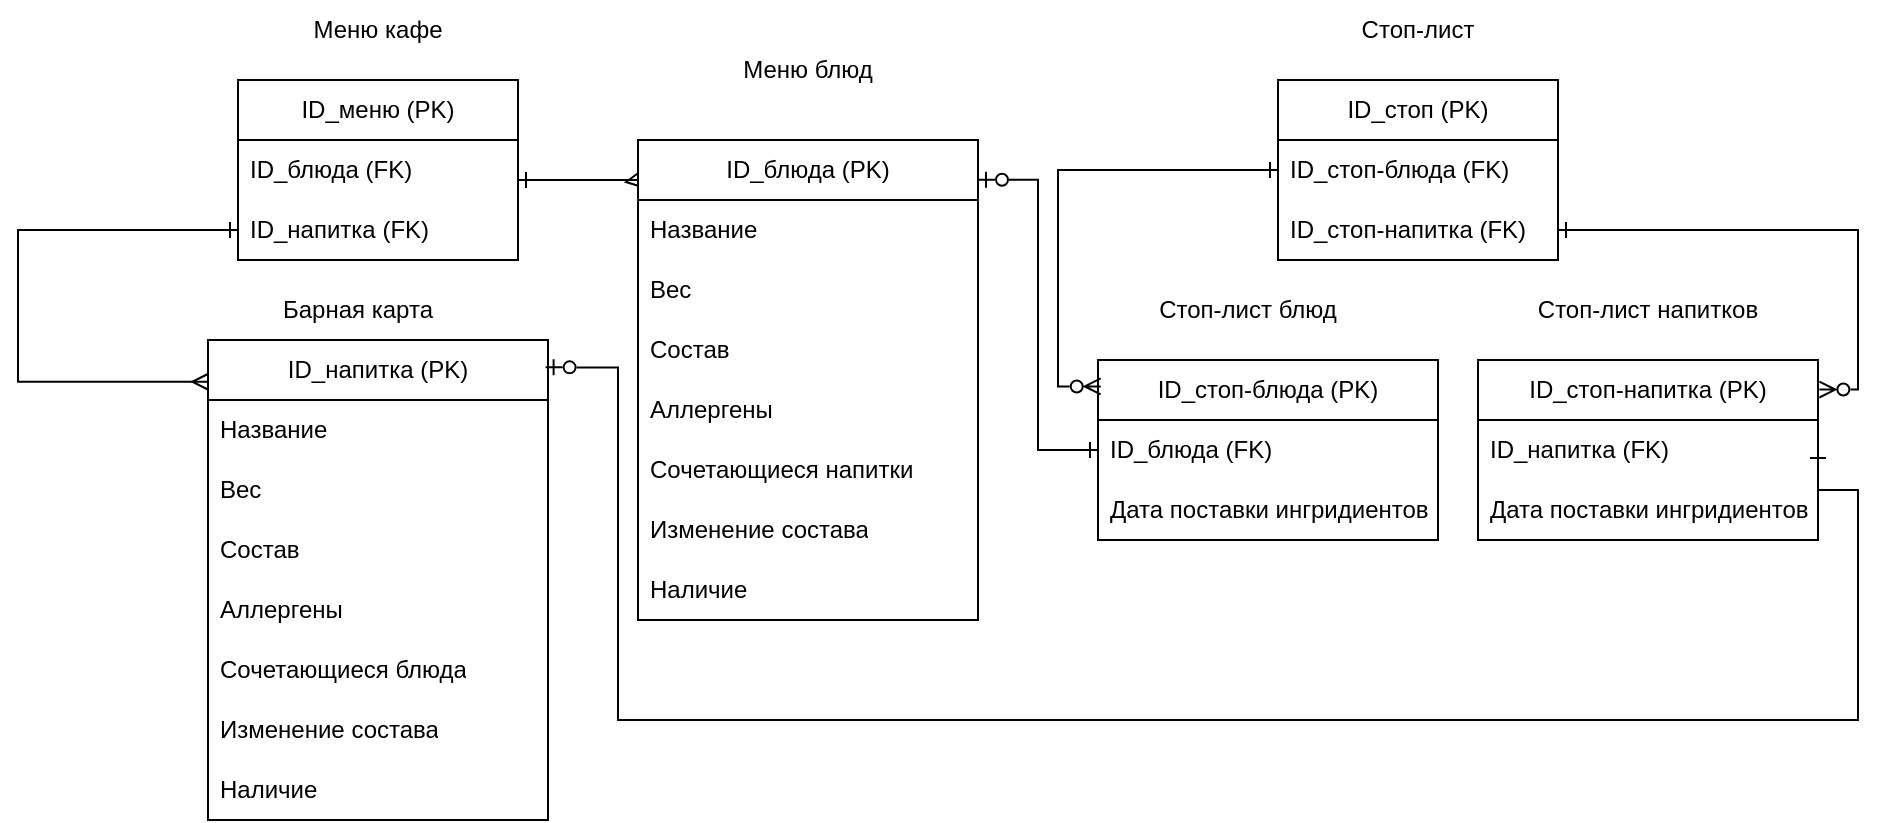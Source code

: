 <mxfile version="21.3.2" type="github">
  <diagram name="Page-1" id="6133507b-19e7-1e82-6fc7-422aa6c4b21f">
    <mxGraphModel dx="830" dy="611" grid="1" gridSize="10" guides="1" tooltips="1" connect="1" arrows="1" fold="1" page="1" pageScale="1" pageWidth="1100" pageHeight="850" background="none" math="0" shadow="0">
      <root>
        <mxCell id="0" />
        <mxCell id="1" parent="0" />
        <mxCell id="85f_LGr3npq47rQaXu33-25" value="" style="edgeStyle=orthogonalEdgeStyle;rounded=0;orthogonalLoop=1;jettySize=auto;html=1;endArrow=ERmany;endFill=0;entryX=0.011;entryY=0.082;entryDx=0;entryDy=0;entryPerimeter=0;startArrow=ERone;startFill=0;" edge="1" parent="1" source="85f_LGr3npq47rQaXu33-13" target="85f_LGr3npq47rQaXu33-17">
          <mxGeometry relative="1" as="geometry">
            <mxPoint x="340" y="330" as="targetPoint" />
            <Array as="points">
              <mxPoint x="370" y="130" />
              <mxPoint x="370" y="130" />
            </Array>
          </mxGeometry>
        </mxCell>
        <mxCell id="85f_LGr3npq47rQaXu33-13" value="ID_меню (PK)" style="swimlane;fontStyle=0;childLayout=stackLayout;horizontal=1;startSize=30;horizontalStack=0;resizeParent=1;resizeParentMax=0;resizeLast=0;collapsible=1;marginBottom=0;whiteSpace=wrap;html=1;" vertex="1" parent="1">
          <mxGeometry x="170" y="80" width="140" height="90" as="geometry" />
        </mxCell>
        <mxCell id="85f_LGr3npq47rQaXu33-14" value="ID_блюда (FK)" style="text;strokeColor=none;fillColor=none;align=left;verticalAlign=middle;spacingLeft=4;spacingRight=4;overflow=hidden;points=[[0,0.5],[1,0.5]];portConstraint=eastwest;rotatable=0;whiteSpace=wrap;html=1;" vertex="1" parent="85f_LGr3npq47rQaXu33-13">
          <mxGeometry y="30" width="140" height="30" as="geometry" />
        </mxCell>
        <mxCell id="85f_LGr3npq47rQaXu33-15" value="ID_напитка (FK)" style="text;strokeColor=none;fillColor=none;align=left;verticalAlign=middle;spacingLeft=4;spacingRight=4;overflow=hidden;points=[[0,0.5],[1,0.5]];portConstraint=eastwest;rotatable=0;whiteSpace=wrap;html=1;" vertex="1" parent="85f_LGr3npq47rQaXu33-13">
          <mxGeometry y="60" width="140" height="30" as="geometry" />
        </mxCell>
        <mxCell id="85f_LGr3npq47rQaXu33-17" value="ID_блюда (PK)" style="swimlane;fontStyle=0;childLayout=stackLayout;horizontal=1;startSize=30;horizontalStack=0;resizeParent=1;resizeParentMax=0;resizeLast=0;collapsible=1;marginBottom=0;whiteSpace=wrap;html=1;" vertex="1" parent="1">
          <mxGeometry x="370" y="110" width="170" height="240" as="geometry" />
        </mxCell>
        <mxCell id="85f_LGr3npq47rQaXu33-18" value="Название" style="text;strokeColor=none;fillColor=none;align=left;verticalAlign=middle;spacingLeft=4;spacingRight=4;overflow=hidden;points=[[0,0.5],[1,0.5]];portConstraint=eastwest;rotatable=0;whiteSpace=wrap;html=1;" vertex="1" parent="85f_LGr3npq47rQaXu33-17">
          <mxGeometry y="30" width="170" height="30" as="geometry" />
        </mxCell>
        <mxCell id="85f_LGr3npq47rQaXu33-19" value="Вес" style="text;strokeColor=none;fillColor=none;align=left;verticalAlign=middle;spacingLeft=4;spacingRight=4;overflow=hidden;points=[[0,0.5],[1,0.5]];portConstraint=eastwest;rotatable=0;whiteSpace=wrap;html=1;" vertex="1" parent="85f_LGr3npq47rQaXu33-17">
          <mxGeometry y="60" width="170" height="30" as="geometry" />
        </mxCell>
        <mxCell id="85f_LGr3npq47rQaXu33-20" value="Состав" style="text;strokeColor=none;fillColor=none;align=left;verticalAlign=middle;spacingLeft=4;spacingRight=4;overflow=hidden;points=[[0,0.5],[1,0.5]];portConstraint=eastwest;rotatable=0;whiteSpace=wrap;html=1;" vertex="1" parent="85f_LGr3npq47rQaXu33-17">
          <mxGeometry y="90" width="170" height="30" as="geometry" />
        </mxCell>
        <mxCell id="85f_LGr3npq47rQaXu33-50" value="Аллергены" style="text;strokeColor=none;fillColor=none;align=left;verticalAlign=middle;spacingLeft=4;spacingRight=4;overflow=hidden;points=[[0,0.5],[1,0.5]];portConstraint=eastwest;rotatable=0;whiteSpace=wrap;html=1;" vertex="1" parent="85f_LGr3npq47rQaXu33-17">
          <mxGeometry y="120" width="170" height="30" as="geometry" />
        </mxCell>
        <mxCell id="85f_LGr3npq47rQaXu33-51" value="Сочетающиеся напитки" style="text;strokeColor=none;fillColor=none;align=left;verticalAlign=middle;spacingLeft=4;spacingRight=4;overflow=hidden;points=[[0,0.5],[1,0.5]];portConstraint=eastwest;rotatable=0;whiteSpace=wrap;html=1;" vertex="1" parent="85f_LGr3npq47rQaXu33-17">
          <mxGeometry y="150" width="170" height="30" as="geometry" />
        </mxCell>
        <mxCell id="85f_LGr3npq47rQaXu33-52" value="Изменение состава" style="text;strokeColor=none;fillColor=none;align=left;verticalAlign=middle;spacingLeft=4;spacingRight=4;overflow=hidden;points=[[0,0.5],[1,0.5]];portConstraint=eastwest;rotatable=0;whiteSpace=wrap;html=1;" vertex="1" parent="85f_LGr3npq47rQaXu33-17">
          <mxGeometry y="180" width="170" height="30" as="geometry" />
        </mxCell>
        <mxCell id="85f_LGr3npq47rQaXu33-53" value="Наличие" style="text;strokeColor=none;fillColor=none;align=left;verticalAlign=middle;spacingLeft=4;spacingRight=4;overflow=hidden;points=[[0,0.5],[1,0.5]];portConstraint=eastwest;rotatable=0;whiteSpace=wrap;html=1;" vertex="1" parent="85f_LGr3npq47rQaXu33-17">
          <mxGeometry y="210" width="170" height="30" as="geometry" />
        </mxCell>
        <mxCell id="85f_LGr3npq47rQaXu33-38" value="ID_стоп-блюда (PK)" style="swimlane;fontStyle=0;childLayout=stackLayout;horizontal=1;startSize=30;horizontalStack=0;resizeParent=1;resizeParentMax=0;resizeLast=0;collapsible=1;marginBottom=0;whiteSpace=wrap;html=1;" vertex="1" parent="1">
          <mxGeometry x="600" y="220" width="170" height="90" as="geometry" />
        </mxCell>
        <mxCell id="85f_LGr3npq47rQaXu33-39" value="ID_блюда (FK)" style="text;strokeColor=none;fillColor=none;align=left;verticalAlign=middle;spacingLeft=4;spacingRight=4;overflow=hidden;points=[[0,0.5],[1,0.5]];portConstraint=eastwest;rotatable=0;whiteSpace=wrap;html=1;" vertex="1" parent="85f_LGr3npq47rQaXu33-38">
          <mxGeometry y="30" width="170" height="30" as="geometry" />
        </mxCell>
        <mxCell id="85f_LGr3npq47rQaXu33-40" value="Дата поставки ингридиентов" style="text;strokeColor=none;fillColor=none;align=left;verticalAlign=middle;spacingLeft=4;spacingRight=4;overflow=hidden;points=[[0,0.5],[1,0.5]];portConstraint=eastwest;rotatable=0;whiteSpace=wrap;html=1;" vertex="1" parent="85f_LGr3npq47rQaXu33-38">
          <mxGeometry y="60" width="170" height="30" as="geometry" />
        </mxCell>
        <mxCell id="85f_LGr3npq47rQaXu33-46" value="" style="edgeStyle=orthogonalEdgeStyle;rounded=0;orthogonalLoop=1;jettySize=auto;html=1;endArrow=ERmany;endFill=0;entryX=0.001;entryY=0.087;entryDx=0;entryDy=0;entryPerimeter=0;exitX=0;exitY=0.5;exitDx=0;exitDy=0;startArrow=ERone;startFill=0;" edge="1" parent="1" source="85f_LGr3npq47rQaXu33-15" target="85f_LGr3npq47rQaXu33-55">
          <mxGeometry relative="1" as="geometry">
            <mxPoint x="90" y="140" as="sourcePoint" />
            <mxPoint x="180.56" y="272.36" as="targetPoint" />
            <Array as="points">
              <mxPoint x="60" y="155" />
              <mxPoint x="60" y="231" />
            </Array>
          </mxGeometry>
        </mxCell>
        <mxCell id="85f_LGr3npq47rQaXu33-47" value="Меню кафе" style="text;html=1;strokeColor=none;fillColor=none;align=center;verticalAlign=middle;whiteSpace=wrap;rounded=0;" vertex="1" parent="1">
          <mxGeometry x="200" y="40" width="80" height="30" as="geometry" />
        </mxCell>
        <mxCell id="85f_LGr3npq47rQaXu33-48" value="Барная карта" style="text;html=1;strokeColor=none;fillColor=none;align=center;verticalAlign=middle;whiteSpace=wrap;rounded=0;" vertex="1" parent="1">
          <mxGeometry x="190" y="180" width="80" height="30" as="geometry" />
        </mxCell>
        <mxCell id="85f_LGr3npq47rQaXu33-49" value="Меню блюд" style="text;html=1;strokeColor=none;fillColor=none;align=center;verticalAlign=middle;whiteSpace=wrap;rounded=0;" vertex="1" parent="1">
          <mxGeometry x="410" y="60" width="90" height="30" as="geometry" />
        </mxCell>
        <mxCell id="85f_LGr3npq47rQaXu33-55" value="ID_напитка (PK)" style="swimlane;fontStyle=0;childLayout=stackLayout;horizontal=1;startSize=30;horizontalStack=0;resizeParent=1;resizeParentMax=0;resizeLast=0;collapsible=1;marginBottom=0;whiteSpace=wrap;html=1;" vertex="1" parent="1">
          <mxGeometry x="155" y="210" width="170" height="240" as="geometry" />
        </mxCell>
        <mxCell id="85f_LGr3npq47rQaXu33-56" value="Название" style="text;strokeColor=none;fillColor=none;align=left;verticalAlign=middle;spacingLeft=4;spacingRight=4;overflow=hidden;points=[[0,0.5],[1,0.5]];portConstraint=eastwest;rotatable=0;whiteSpace=wrap;html=1;" vertex="1" parent="85f_LGr3npq47rQaXu33-55">
          <mxGeometry y="30" width="170" height="30" as="geometry" />
        </mxCell>
        <mxCell id="85f_LGr3npq47rQaXu33-57" value="Вес" style="text;strokeColor=none;fillColor=none;align=left;verticalAlign=middle;spacingLeft=4;spacingRight=4;overflow=hidden;points=[[0,0.5],[1,0.5]];portConstraint=eastwest;rotatable=0;whiteSpace=wrap;html=1;" vertex="1" parent="85f_LGr3npq47rQaXu33-55">
          <mxGeometry y="60" width="170" height="30" as="geometry" />
        </mxCell>
        <mxCell id="85f_LGr3npq47rQaXu33-58" value="Состав" style="text;strokeColor=none;fillColor=none;align=left;verticalAlign=middle;spacingLeft=4;spacingRight=4;overflow=hidden;points=[[0,0.5],[1,0.5]];portConstraint=eastwest;rotatable=0;whiteSpace=wrap;html=1;" vertex="1" parent="85f_LGr3npq47rQaXu33-55">
          <mxGeometry y="90" width="170" height="30" as="geometry" />
        </mxCell>
        <mxCell id="85f_LGr3npq47rQaXu33-59" value="Аллергены" style="text;strokeColor=none;fillColor=none;align=left;verticalAlign=middle;spacingLeft=4;spacingRight=4;overflow=hidden;points=[[0,0.5],[1,0.5]];portConstraint=eastwest;rotatable=0;whiteSpace=wrap;html=1;" vertex="1" parent="85f_LGr3npq47rQaXu33-55">
          <mxGeometry y="120" width="170" height="30" as="geometry" />
        </mxCell>
        <mxCell id="85f_LGr3npq47rQaXu33-60" value="Сочетающиеся блюда" style="text;strokeColor=none;fillColor=none;align=left;verticalAlign=middle;spacingLeft=4;spacingRight=4;overflow=hidden;points=[[0,0.5],[1,0.5]];portConstraint=eastwest;rotatable=0;whiteSpace=wrap;html=1;" vertex="1" parent="85f_LGr3npq47rQaXu33-55">
          <mxGeometry y="150" width="170" height="30" as="geometry" />
        </mxCell>
        <mxCell id="85f_LGr3npq47rQaXu33-61" value="Изменение состава" style="text;strokeColor=none;fillColor=none;align=left;verticalAlign=middle;spacingLeft=4;spacingRight=4;overflow=hidden;points=[[0,0.5],[1,0.5]];portConstraint=eastwest;rotatable=0;whiteSpace=wrap;html=1;" vertex="1" parent="85f_LGr3npq47rQaXu33-55">
          <mxGeometry y="180" width="170" height="30" as="geometry" />
        </mxCell>
        <mxCell id="85f_LGr3npq47rQaXu33-62" value="Наличие" style="text;strokeColor=none;fillColor=none;align=left;verticalAlign=middle;spacingLeft=4;spacingRight=4;overflow=hidden;points=[[0,0.5],[1,0.5]];portConstraint=eastwest;rotatable=0;whiteSpace=wrap;html=1;" vertex="1" parent="85f_LGr3npq47rQaXu33-55">
          <mxGeometry y="210" width="170" height="30" as="geometry" />
        </mxCell>
        <mxCell id="85f_LGr3npq47rQaXu33-63" value="ID_стоп (PK)" style="swimlane;fontStyle=0;childLayout=stackLayout;horizontal=1;startSize=30;horizontalStack=0;resizeParent=1;resizeParentMax=0;resizeLast=0;collapsible=1;marginBottom=0;whiteSpace=wrap;html=1;" vertex="1" parent="1">
          <mxGeometry x="690" y="80" width="140" height="90" as="geometry" />
        </mxCell>
        <mxCell id="85f_LGr3npq47rQaXu33-64" value="ID_стоп-блюда (FK)" style="text;strokeColor=none;fillColor=none;align=left;verticalAlign=middle;spacingLeft=4;spacingRight=4;overflow=hidden;points=[[0,0.5],[1,0.5]];portConstraint=eastwest;rotatable=0;whiteSpace=wrap;html=1;" vertex="1" parent="85f_LGr3npq47rQaXu33-63">
          <mxGeometry y="30" width="140" height="30" as="geometry" />
        </mxCell>
        <mxCell id="85f_LGr3npq47rQaXu33-65" value="ID_стоп-напитка (FK)" style="text;strokeColor=none;fillColor=none;align=left;verticalAlign=middle;spacingLeft=4;spacingRight=4;overflow=hidden;points=[[0,0.5],[1,0.5]];portConstraint=eastwest;rotatable=0;whiteSpace=wrap;html=1;" vertex="1" parent="85f_LGr3npq47rQaXu33-63">
          <mxGeometry y="60" width="140" height="30" as="geometry" />
        </mxCell>
        <mxCell id="85f_LGr3npq47rQaXu33-66" value="Стоп-лист" style="text;html=1;strokeColor=none;fillColor=none;align=center;verticalAlign=middle;whiteSpace=wrap;rounded=0;" vertex="1" parent="1">
          <mxGeometry x="730" y="40" width="60" height="30" as="geometry" />
        </mxCell>
        <mxCell id="85f_LGr3npq47rQaXu33-67" value="Стоп-лист блюд" style="text;html=1;strokeColor=none;fillColor=none;align=center;verticalAlign=middle;whiteSpace=wrap;rounded=0;" vertex="1" parent="1">
          <mxGeometry x="620" y="180" width="110" height="30" as="geometry" />
        </mxCell>
        <mxCell id="85f_LGr3npq47rQaXu33-69" style="edgeStyle=orthogonalEdgeStyle;rounded=0;orthogonalLoop=1;jettySize=auto;html=1;entryX=0.008;entryY=0.147;entryDx=0;entryDy=0;entryPerimeter=0;endArrow=ERzeroToMany;endFill=0;startArrow=ERone;startFill=0;" edge="1" parent="1" source="85f_LGr3npq47rQaXu33-64" target="85f_LGr3npq47rQaXu33-38">
          <mxGeometry relative="1" as="geometry">
            <Array as="points">
              <mxPoint x="580" y="125" />
              <mxPoint x="580" y="233" />
            </Array>
          </mxGeometry>
        </mxCell>
        <mxCell id="85f_LGr3npq47rQaXu33-70" value="ID_стоп-напитка (PK)" style="swimlane;fontStyle=0;childLayout=stackLayout;horizontal=1;startSize=30;horizontalStack=0;resizeParent=1;resizeParentMax=0;resizeLast=0;collapsible=1;marginBottom=0;whiteSpace=wrap;html=1;" vertex="1" parent="1">
          <mxGeometry x="790" y="220" width="170" height="90" as="geometry" />
        </mxCell>
        <mxCell id="85f_LGr3npq47rQaXu33-71" value="ID_напитка (FK)" style="text;strokeColor=none;fillColor=none;align=left;verticalAlign=middle;spacingLeft=4;spacingRight=4;overflow=hidden;points=[[0,0.5],[1,0.5]];portConstraint=eastwest;rotatable=0;whiteSpace=wrap;html=1;" vertex="1" parent="85f_LGr3npq47rQaXu33-70">
          <mxGeometry y="30" width="170" height="30" as="geometry" />
        </mxCell>
        <mxCell id="85f_LGr3npq47rQaXu33-72" value="Дата поставки ингридиентов" style="text;strokeColor=none;fillColor=none;align=left;verticalAlign=middle;spacingLeft=4;spacingRight=4;overflow=hidden;points=[[0,0.5],[1,0.5]];portConstraint=eastwest;rotatable=0;whiteSpace=wrap;html=1;" vertex="1" parent="85f_LGr3npq47rQaXu33-70">
          <mxGeometry y="60" width="170" height="30" as="geometry" />
        </mxCell>
        <mxCell id="85f_LGr3npq47rQaXu33-73" value="Стоп-лист напитков" style="text;html=1;strokeColor=none;fillColor=none;align=center;verticalAlign=middle;whiteSpace=wrap;rounded=0;" vertex="1" parent="1">
          <mxGeometry x="810" y="180" width="130" height="30" as="geometry" />
        </mxCell>
        <mxCell id="85f_LGr3npq47rQaXu33-74" style="edgeStyle=orthogonalEdgeStyle;rounded=0;orthogonalLoop=1;jettySize=auto;html=1;exitX=1;exitY=0.5;exitDx=0;exitDy=0;entryX=1.004;entryY=0.164;entryDx=0;entryDy=0;entryPerimeter=0;endArrow=ERzeroToMany;endFill=0;startArrow=ERone;startFill=0;" edge="1" parent="1" source="85f_LGr3npq47rQaXu33-65" target="85f_LGr3npq47rQaXu33-70">
          <mxGeometry relative="1" as="geometry" />
        </mxCell>
        <mxCell id="85f_LGr3npq47rQaXu33-75" style="edgeStyle=orthogonalEdgeStyle;rounded=0;orthogonalLoop=1;jettySize=auto;html=1;exitX=0;exitY=0.5;exitDx=0;exitDy=0;entryX=1;entryY=0.083;entryDx=0;entryDy=0;entryPerimeter=0;endArrow=ERzeroToOne;endFill=0;startArrow=ERone;startFill=0;" edge="1" parent="1" source="85f_LGr3npq47rQaXu33-39" target="85f_LGr3npq47rQaXu33-17">
          <mxGeometry relative="1" as="geometry">
            <Array as="points">
              <mxPoint x="570" y="265" />
              <mxPoint x="570" y="130" />
            </Array>
          </mxGeometry>
        </mxCell>
        <mxCell id="85f_LGr3npq47rQaXu33-76" style="edgeStyle=orthogonalEdgeStyle;rounded=0;orthogonalLoop=1;jettySize=auto;html=1;exitX=1;exitY=0.5;exitDx=0;exitDy=0;entryX=0.993;entryY=0.057;entryDx=0;entryDy=0;entryPerimeter=0;endArrow=ERzeroToOne;endFill=0;startArrow=ERone;startFill=0;" edge="1" parent="1" source="85f_LGr3npq47rQaXu33-71" target="85f_LGr3npq47rQaXu33-55">
          <mxGeometry relative="1" as="geometry">
            <Array as="points">
              <mxPoint x="960" y="285" />
              <mxPoint x="980" y="285" />
              <mxPoint x="980" y="400" />
              <mxPoint x="360" y="400" />
              <mxPoint x="360" y="224" />
            </Array>
          </mxGeometry>
        </mxCell>
      </root>
    </mxGraphModel>
  </diagram>
</mxfile>
